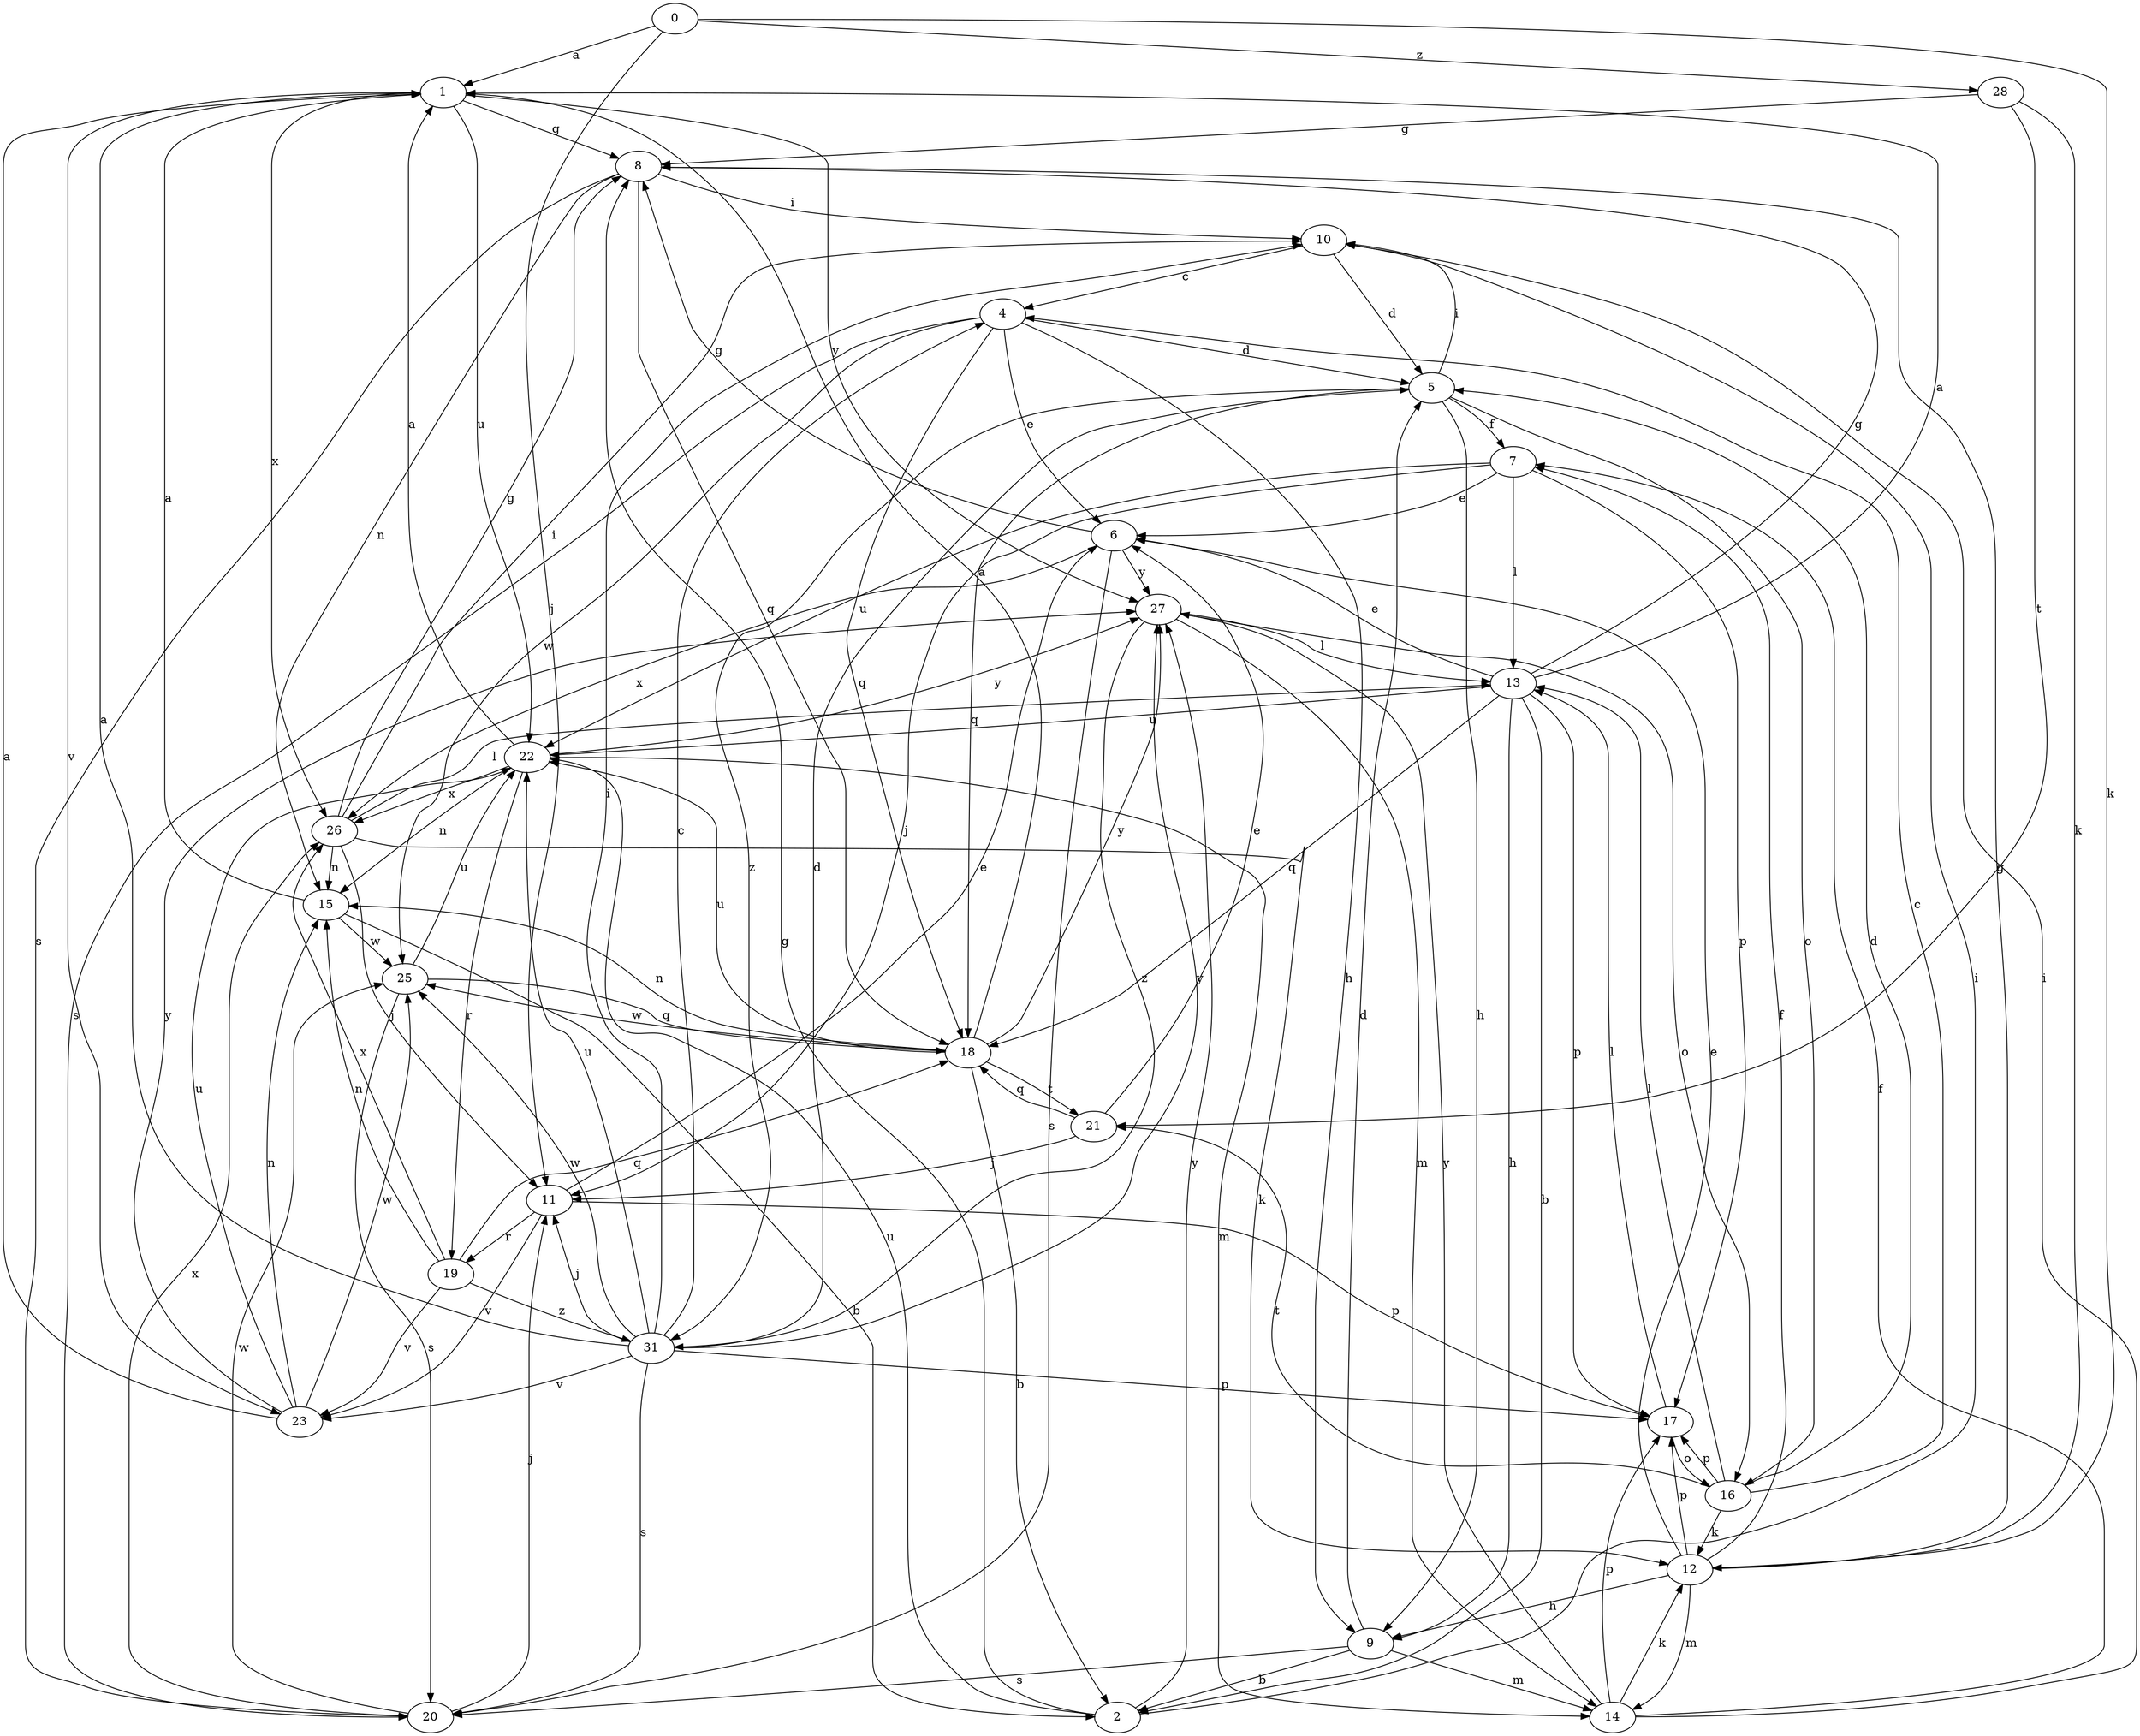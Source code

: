 strict digraph  {
0;
1;
2;
4;
5;
6;
7;
8;
9;
10;
11;
12;
13;
14;
15;
16;
17;
18;
19;
20;
21;
22;
23;
25;
26;
27;
28;
31;
0 -> 1  [label=a];
0 -> 11  [label=j];
0 -> 12  [label=k];
0 -> 28  [label=z];
1 -> 8  [label=g];
1 -> 22  [label=u];
1 -> 23  [label=v];
1 -> 26  [label=x];
1 -> 27  [label=y];
2 -> 8  [label=g];
2 -> 10  [label=i];
2 -> 22  [label=u];
2 -> 27  [label=y];
4 -> 5  [label=d];
4 -> 6  [label=e];
4 -> 9  [label=h];
4 -> 18  [label=q];
4 -> 20  [label=s];
4 -> 25  [label=w];
5 -> 7  [label=f];
5 -> 9  [label=h];
5 -> 10  [label=i];
5 -> 16  [label=o];
5 -> 18  [label=q];
5 -> 31  [label=z];
6 -> 8  [label=g];
6 -> 20  [label=s];
6 -> 26  [label=x];
6 -> 27  [label=y];
7 -> 6  [label=e];
7 -> 11  [label=j];
7 -> 13  [label=l];
7 -> 17  [label=p];
7 -> 22  [label=u];
8 -> 10  [label=i];
8 -> 15  [label=n];
8 -> 18  [label=q];
8 -> 20  [label=s];
9 -> 2  [label=b];
9 -> 5  [label=d];
9 -> 14  [label=m];
9 -> 20  [label=s];
10 -> 4  [label=c];
10 -> 5  [label=d];
11 -> 6  [label=e];
11 -> 17  [label=p];
11 -> 19  [label=r];
11 -> 23  [label=v];
12 -> 6  [label=e];
12 -> 7  [label=f];
12 -> 8  [label=g];
12 -> 9  [label=h];
12 -> 14  [label=m];
12 -> 17  [label=p];
13 -> 1  [label=a];
13 -> 2  [label=b];
13 -> 6  [label=e];
13 -> 8  [label=g];
13 -> 9  [label=h];
13 -> 17  [label=p];
13 -> 18  [label=q];
13 -> 22  [label=u];
14 -> 7  [label=f];
14 -> 10  [label=i];
14 -> 12  [label=k];
14 -> 17  [label=p];
14 -> 27  [label=y];
15 -> 1  [label=a];
15 -> 2  [label=b];
15 -> 25  [label=w];
16 -> 4  [label=c];
16 -> 5  [label=d];
16 -> 12  [label=k];
16 -> 13  [label=l];
16 -> 17  [label=p];
16 -> 21  [label=t];
17 -> 13  [label=l];
17 -> 16  [label=o];
18 -> 1  [label=a];
18 -> 2  [label=b];
18 -> 15  [label=n];
18 -> 21  [label=t];
18 -> 22  [label=u];
18 -> 25  [label=w];
18 -> 27  [label=y];
19 -> 15  [label=n];
19 -> 18  [label=q];
19 -> 23  [label=v];
19 -> 26  [label=x];
19 -> 31  [label=z];
20 -> 11  [label=j];
20 -> 25  [label=w];
20 -> 26  [label=x];
21 -> 6  [label=e];
21 -> 11  [label=j];
21 -> 18  [label=q];
22 -> 1  [label=a];
22 -> 14  [label=m];
22 -> 15  [label=n];
22 -> 19  [label=r];
22 -> 26  [label=x];
22 -> 27  [label=y];
23 -> 1  [label=a];
23 -> 15  [label=n];
23 -> 22  [label=u];
23 -> 25  [label=w];
23 -> 27  [label=y];
25 -> 18  [label=q];
25 -> 20  [label=s];
25 -> 22  [label=u];
26 -> 8  [label=g];
26 -> 10  [label=i];
26 -> 11  [label=j];
26 -> 12  [label=k];
26 -> 13  [label=l];
26 -> 15  [label=n];
27 -> 13  [label=l];
27 -> 14  [label=m];
27 -> 16  [label=o];
27 -> 31  [label=z];
28 -> 8  [label=g];
28 -> 12  [label=k];
28 -> 21  [label=t];
31 -> 1  [label=a];
31 -> 4  [label=c];
31 -> 5  [label=d];
31 -> 10  [label=i];
31 -> 11  [label=j];
31 -> 17  [label=p];
31 -> 20  [label=s];
31 -> 22  [label=u];
31 -> 23  [label=v];
31 -> 25  [label=w];
31 -> 27  [label=y];
}
